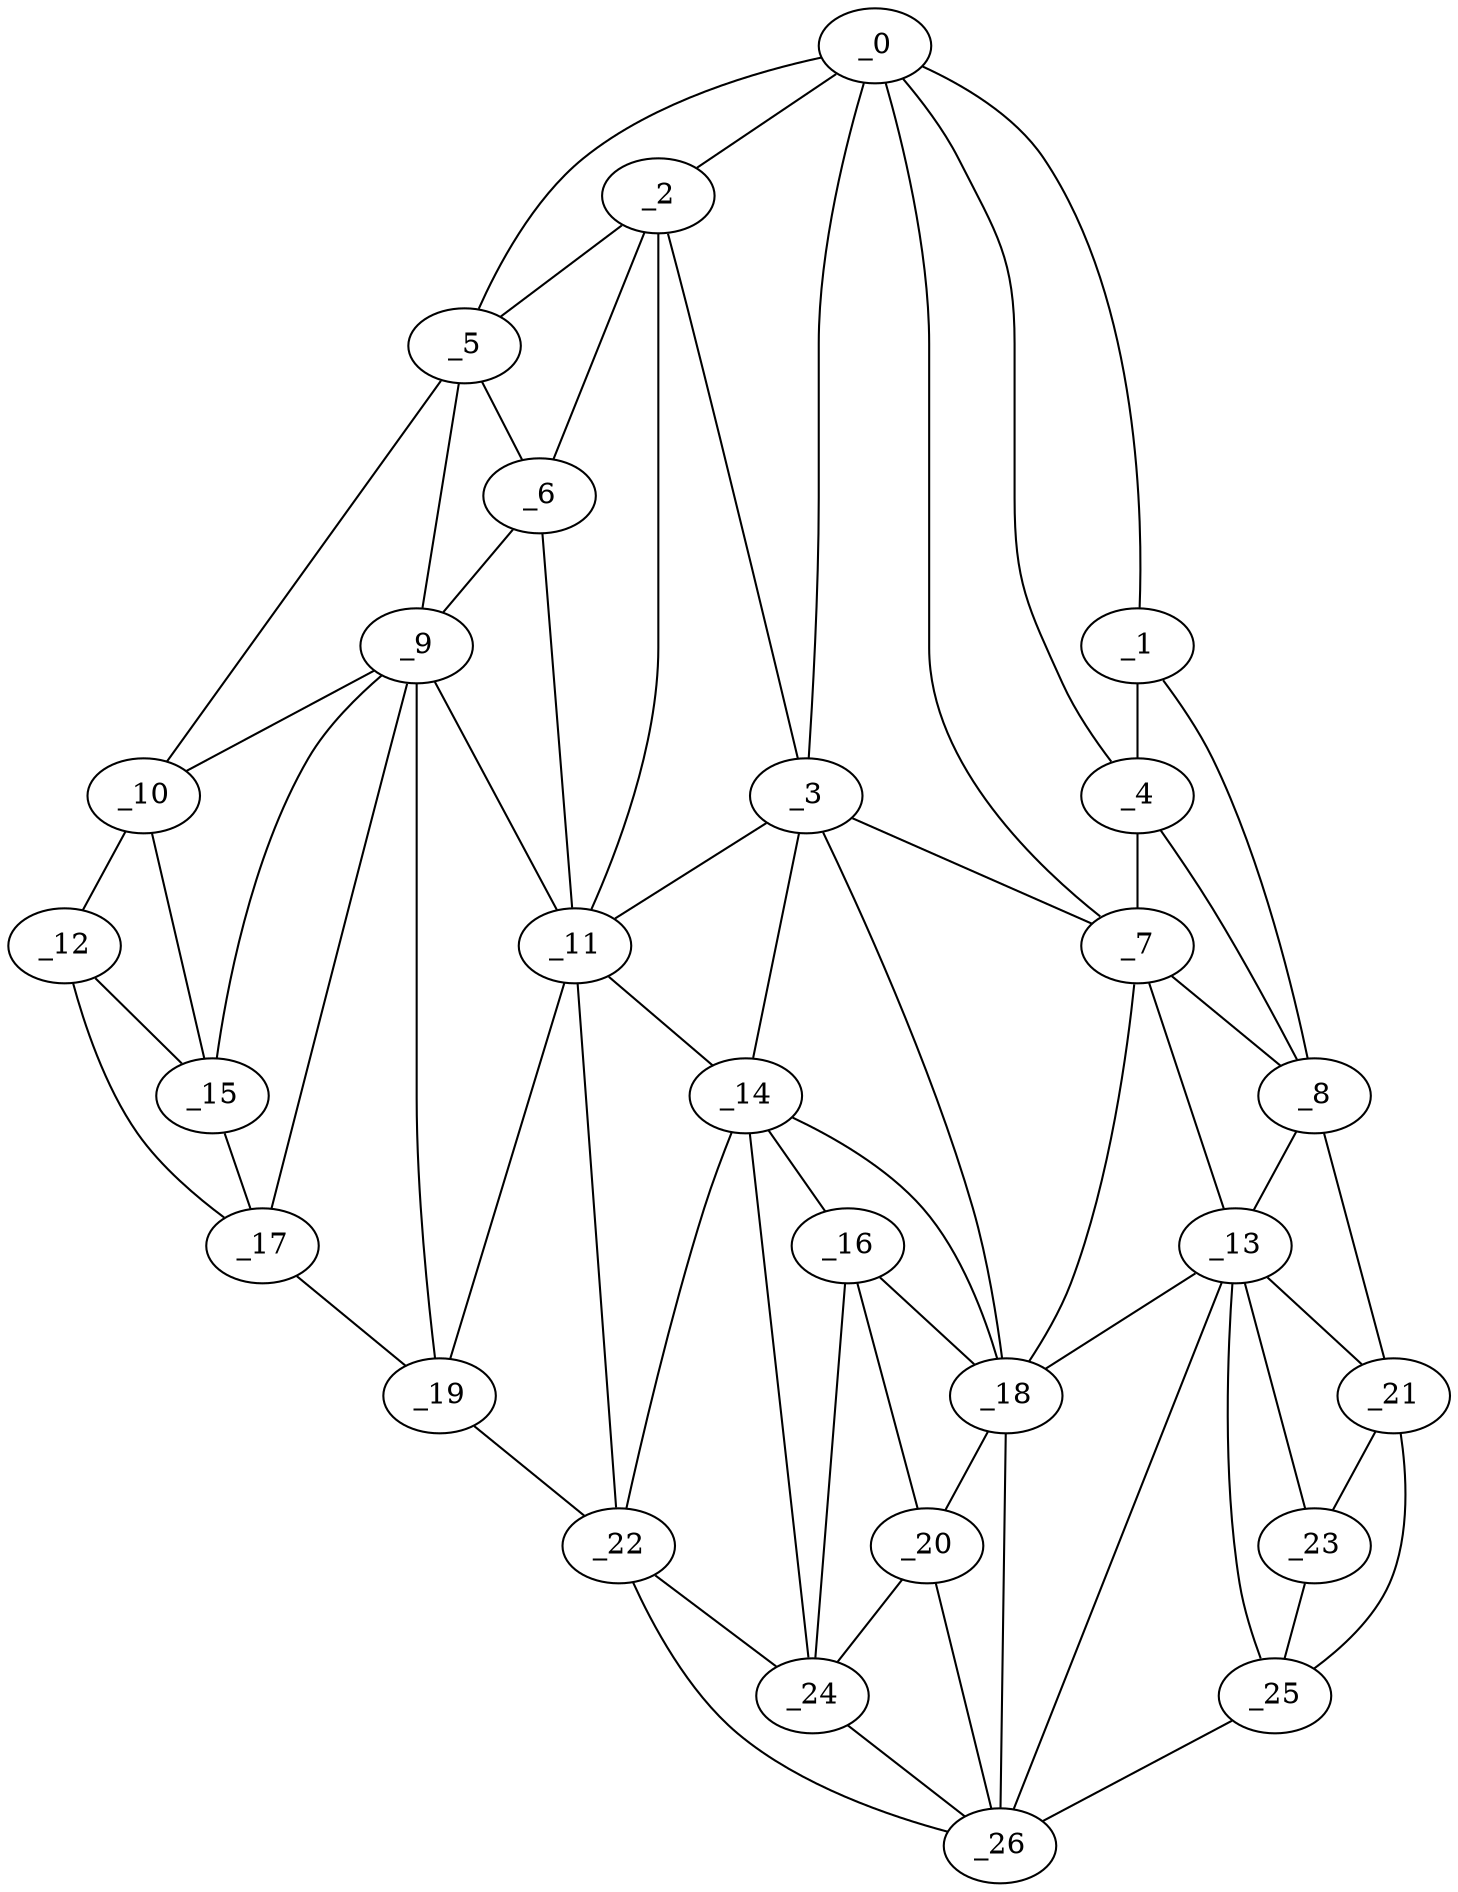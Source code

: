 graph "obj93__315.gxl" {
	_0	 [x=37,
		y=9];
	_1	 [x=52,
		y=3];
	_0 -- _1	 [valence=1];
	_2	 [x=57,
		y=84];
	_0 -- _2	 [valence=2];
	_3	 [x=58,
		y=75];
	_0 -- _3	 [valence=2];
	_4	 [x=59,
		y=13];
	_0 -- _4	 [valence=2];
	_5	 [x=62,
		y=106];
	_0 -- _5	 [valence=1];
	_7	 [x=66,
		y=22];
	_0 -- _7	 [valence=1];
	_1 -- _4	 [valence=1];
	_8	 [x=68,
		y=4];
	_1 -- _8	 [valence=1];
	_2 -- _3	 [valence=2];
	_2 -- _5	 [valence=1];
	_6	 [x=65,
		y=95];
	_2 -- _6	 [valence=2];
	_11	 [x=74,
		y=80];
	_2 -- _11	 [valence=2];
	_3 -- _7	 [valence=2];
	_3 -- _11	 [valence=2];
	_14	 [x=78,
		y=68];
	_3 -- _14	 [valence=2];
	_18	 [x=86,
		y=51];
	_3 -- _18	 [valence=2];
	_4 -- _7	 [valence=1];
	_4 -- _8	 [valence=2];
	_5 -- _6	 [valence=2];
	_9	 [x=70,
		y=99];
	_5 -- _9	 [valence=2];
	_10	 [x=70,
		y=117];
	_5 -- _10	 [valence=1];
	_6 -- _9	 [valence=1];
	_6 -- _11	 [valence=1];
	_7 -- _8	 [valence=2];
	_13	 [x=78,
		y=28];
	_7 -- _13	 [valence=1];
	_7 -- _18	 [valence=1];
	_8 -- _13	 [valence=2];
	_21	 [x=93,
		y=12];
	_8 -- _21	 [valence=1];
	_9 -- _10	 [valence=1];
	_9 -- _11	 [valence=2];
	_15	 [x=80,
		y=108];
	_9 -- _15	 [valence=1];
	_17	 [x=85,
		y=100];
	_9 -- _17	 [valence=2];
	_19	 [x=89,
		y=89];
	_9 -- _19	 [valence=2];
	_12	 [x=76,
		y=120];
	_10 -- _12	 [valence=1];
	_10 -- _15	 [valence=2];
	_11 -- _14	 [valence=1];
	_11 -- _19	 [valence=1];
	_22	 [x=93,
		y=73];
	_11 -- _22	 [valence=2];
	_12 -- _15	 [valence=1];
	_12 -- _17	 [valence=1];
	_13 -- _18	 [valence=2];
	_13 -- _21	 [valence=1];
	_23	 [x=94,
		y=20];
	_13 -- _23	 [valence=2];
	_25	 [x=95,
		y=25];
	_13 -- _25	 [valence=2];
	_26	 [x=96,
		y=45];
	_13 -- _26	 [valence=1];
	_16	 [x=85,
		y=57];
	_14 -- _16	 [valence=1];
	_14 -- _18	 [valence=2];
	_14 -- _22	 [valence=2];
	_24	 [x=94,
		y=60];
	_14 -- _24	 [valence=2];
	_15 -- _17	 [valence=2];
	_16 -- _18	 [valence=1];
	_20	 [x=92,
		y=52];
	_16 -- _20	 [valence=2];
	_16 -- _24	 [valence=2];
	_17 -- _19	 [valence=1];
	_18 -- _20	 [valence=2];
	_18 -- _26	 [valence=1];
	_19 -- _22	 [valence=1];
	_20 -- _24	 [valence=1];
	_20 -- _26	 [valence=1];
	_21 -- _23	 [valence=2];
	_21 -- _25	 [valence=1];
	_22 -- _24	 [valence=2];
	_22 -- _26	 [valence=1];
	_23 -- _25	 [valence=1];
	_24 -- _26	 [valence=2];
	_25 -- _26	 [valence=1];
}
